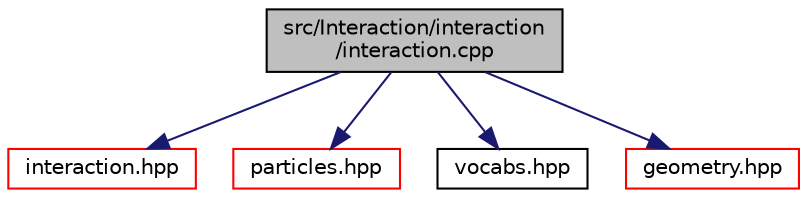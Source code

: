 digraph "src/Interaction/interaction/interaction.cpp"
{
 // LATEX_PDF_SIZE
  edge [fontname="Helvetica",fontsize="10",labelfontname="Helvetica",labelfontsize="10"];
  node [fontname="Helvetica",fontsize="10",shape=record];
  Node1 [label="src/Interaction/interaction\l/interaction.cpp",height=0.2,width=0.4,color="black", fillcolor="grey75", style="filled", fontcolor="black",tooltip=" "];
  Node1 -> Node2 [color="midnightblue",fontsize="10",style="solid",fontname="Helvetica"];
  Node2 [label="interaction.hpp",height=0.2,width=0.4,color="red", fillcolor="white", style="filled",URL="$interaction_8hpp.html",tooltip=" "];
  Node1 -> Node124 [color="midnightblue",fontsize="10",style="solid",fontname="Helvetica"];
  Node124 [label="particles.hpp",height=0.2,width=0.4,color="red", fillcolor="white", style="filled",URL="$particles_8hpp.html",tooltip=" "];
  Node1 -> Node175 [color="midnightblue",fontsize="10",style="solid",fontname="Helvetica"];
  Node175 [label="vocabs.hpp",height=0.2,width=0.4,color="black", fillcolor="white", style="filled",URL="$vocabs_8hpp.html",tooltip=" "];
  Node1 -> Node176 [color="midnightblue",fontsize="10",style="solid",fontname="Helvetica"];
  Node176 [label="geometry.hpp",height=0.2,width=0.4,color="red", fillcolor="white", style="filled",URL="$geometry_8hpp.html",tooltip=" "];
}
